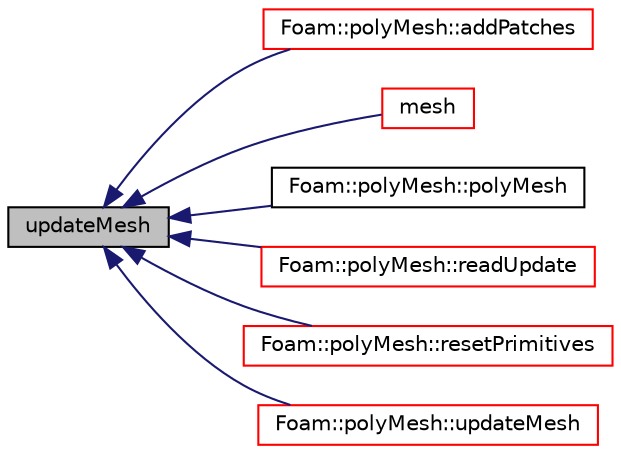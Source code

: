 digraph "updateMesh"
{
  bgcolor="transparent";
  edge [fontname="Helvetica",fontsize="10",labelfontname="Helvetica",labelfontsize="10"];
  node [fontname="Helvetica",fontsize="10",shape=record];
  rankdir="LR";
  Node1 [label="updateMesh",height=0.2,width=0.4,color="black", fillcolor="grey75", style="filled", fontcolor="black"];
  Node1 -> Node2 [dir="back",color="midnightblue",fontsize="10",style="solid",fontname="Helvetica"];
  Node2 [label="Foam::polyMesh::addPatches",height=0.2,width=0.4,color="red",URL="$a01959.html#aa313cf2af77c173041552ecd8f4a8c69",tooltip="Add boundary patches. "];
  Node1 -> Node3 [dir="back",color="midnightblue",fontsize="10",style="solid",fontname="Helvetica"];
  Node3 [label="mesh",height=0.2,width=0.4,color="red",URL="$a01953.html#aa51573bc757d5d5bb058db0464886447",tooltip="Return the mesh reference. "];
  Node1 -> Node4 [dir="back",color="midnightblue",fontsize="10",style="solid",fontname="Helvetica"];
  Node4 [label="Foam::polyMesh::polyMesh",height=0.2,width=0.4,color="black",URL="$a01959.html#a86bfdf5a1dd18f6959dc33e02dbe89c1",tooltip="Construct from IOobject. "];
  Node1 -> Node5 [dir="back",color="midnightblue",fontsize="10",style="solid",fontname="Helvetica"];
  Node5 [label="Foam::polyMesh::readUpdate",height=0.2,width=0.4,color="red",URL="$a01959.html#a9d298b9dbcdbe96c85e7ea556233a8c2",tooltip="Update the mesh based on the mesh files saved in. "];
  Node1 -> Node6 [dir="back",color="midnightblue",fontsize="10",style="solid",fontname="Helvetica"];
  Node6 [label="Foam::polyMesh::resetPrimitives",height=0.2,width=0.4,color="red",URL="$a01959.html#a60311eae7150c7ce0566c76ca5a65651",tooltip="Reset mesh primitive data. Assumes all patch info correct. "];
  Node1 -> Node7 [dir="back",color="midnightblue",fontsize="10",style="solid",fontname="Helvetica"];
  Node7 [label="Foam::polyMesh::updateMesh",height=0.2,width=0.4,color="red",URL="$a01959.html#a9c8cde0b192708d622d874f8cc2df66d",tooltip="Update the mesh corresponding to given map. "];
}
